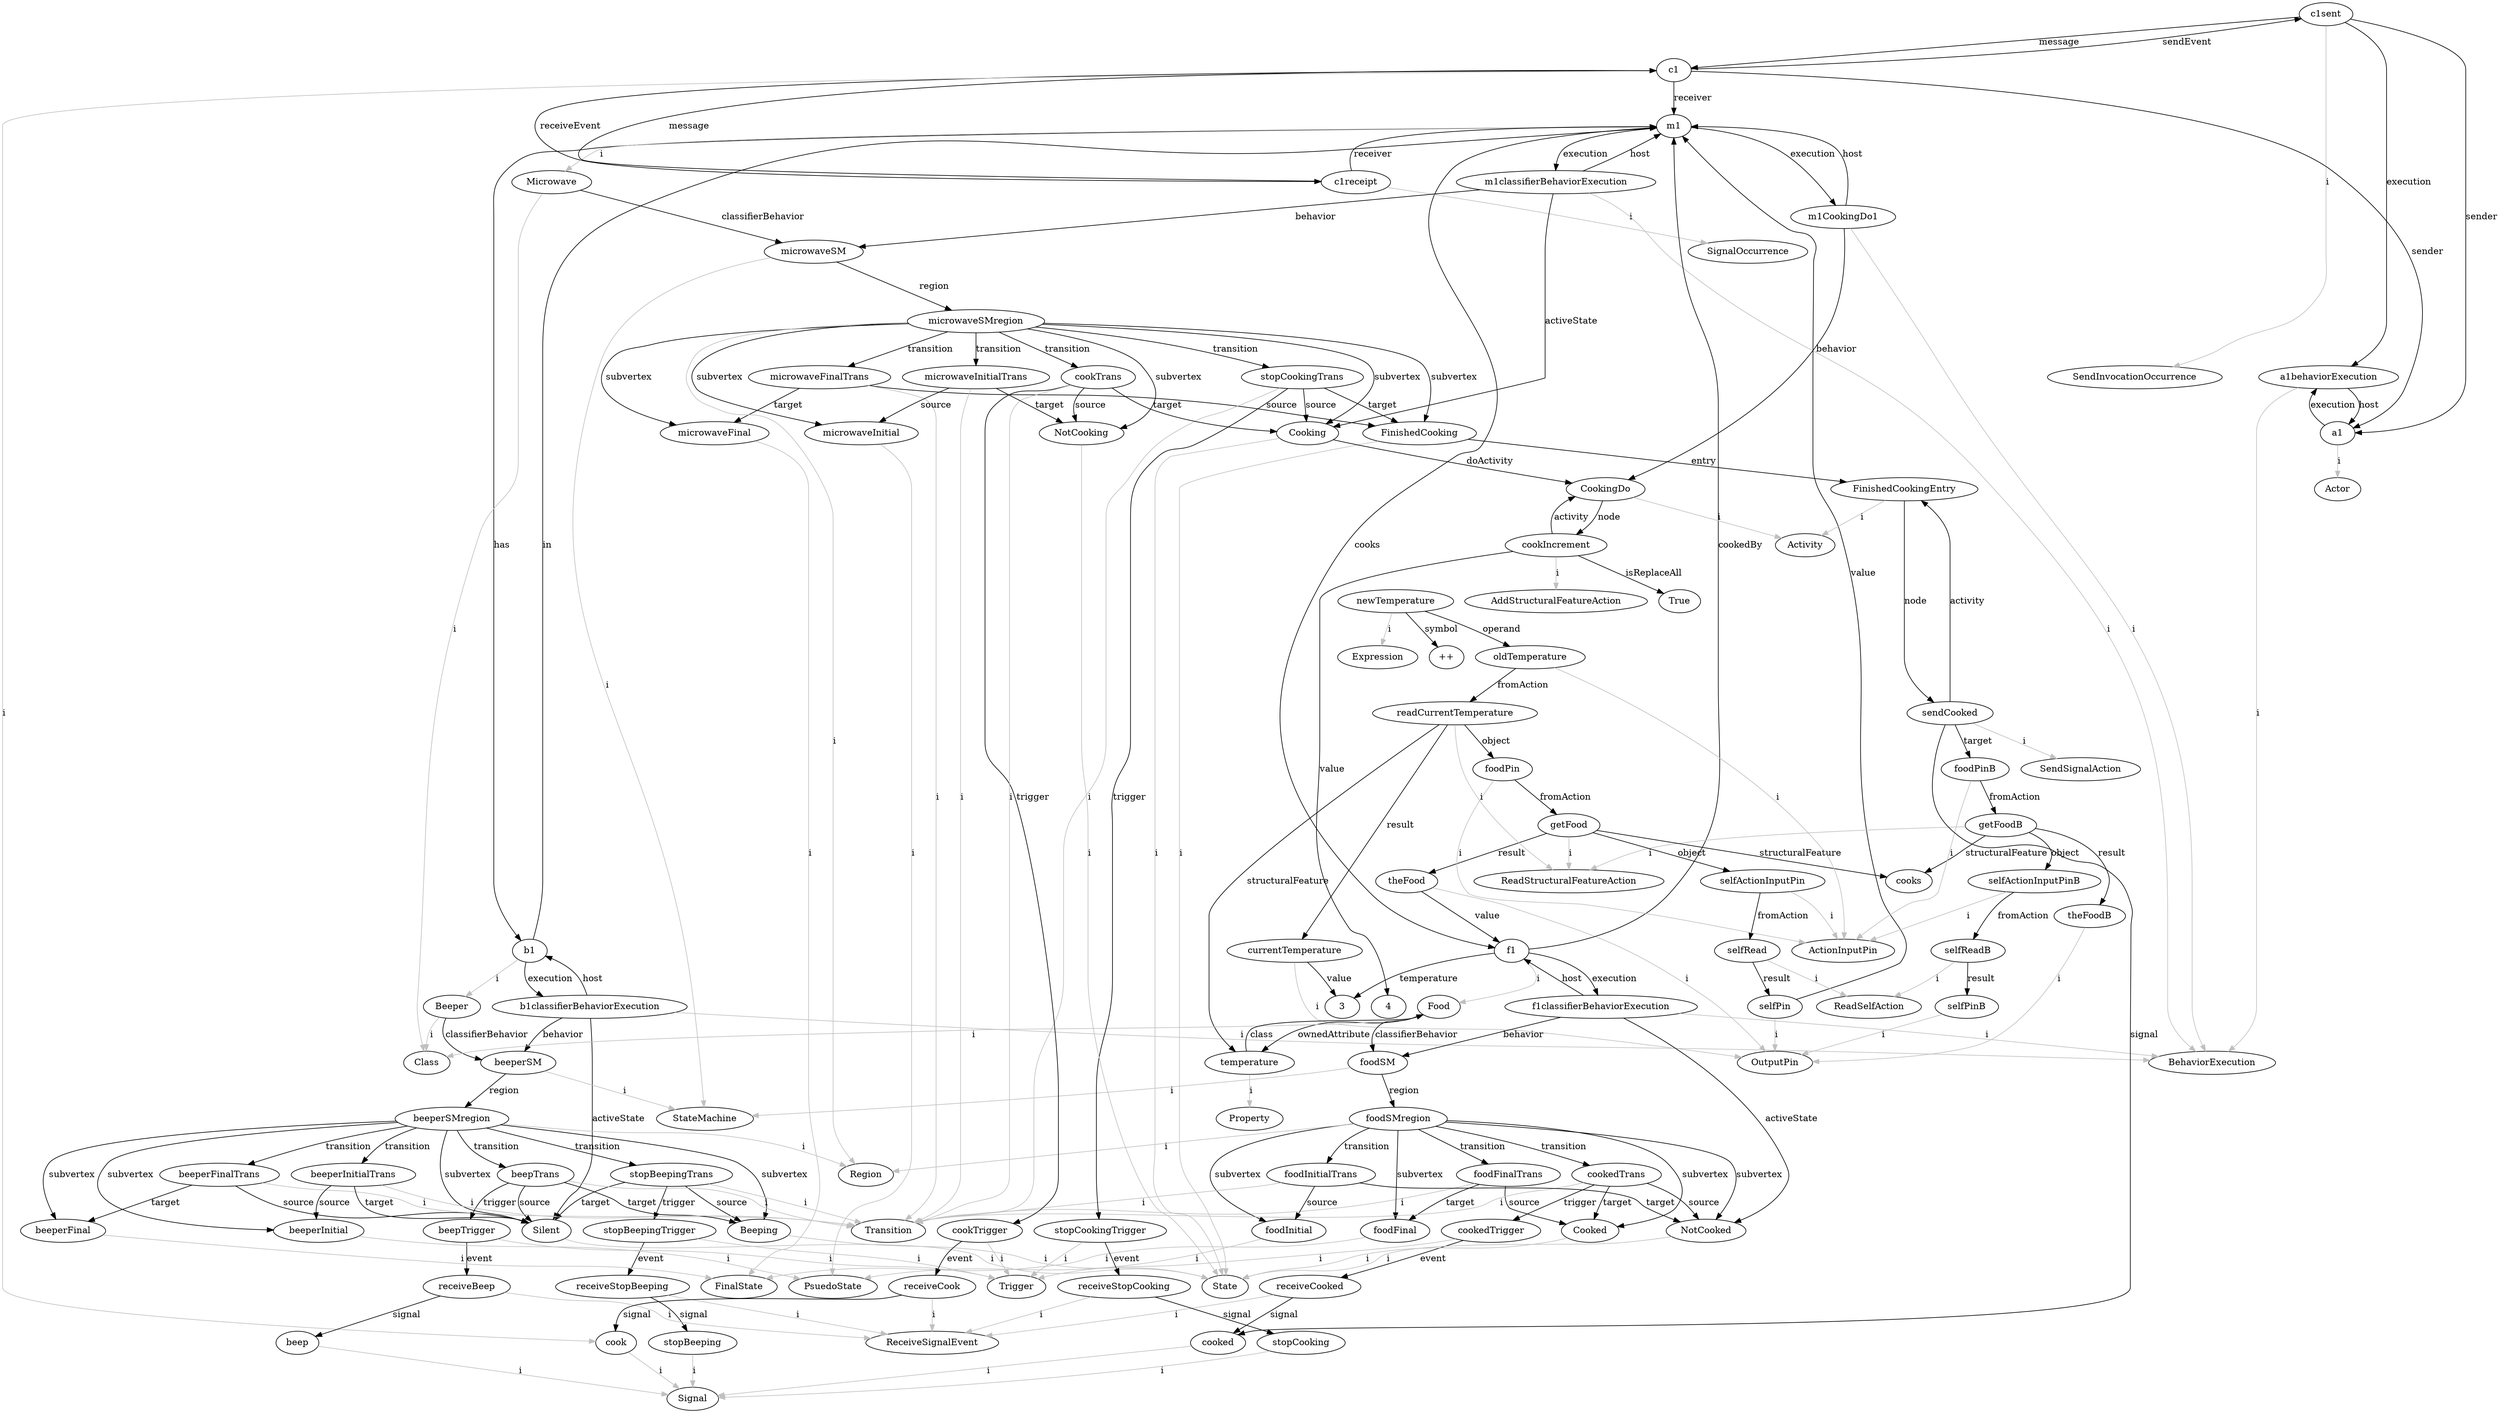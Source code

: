 digraph anonymous {
"c1sent" [  ]
"c1" [  ]
"m1" [  ]
"c1receipt" [  ]
"m1CookingDo1" [  ]
"m1classifierBehaviorExecution" [  ]
"selfPin" [  ]
"theFood" [  ]
"currentTemperature" [  ]
"cookIncrement" [  ]
"f1" [  ]
"sc1sent" [  style = invis  ]
"sc1" [  style = invis  ]
"sc1receipt" [  style = invis  ]
"m1FinishedCookingEntry1" [  style = invis  ]
"b1classifierBehaviorExecution" [  ]
"f1classifierBehaviorExecution" [  ]
"a1behaviorExecution" [  ]
"a1" [  ]
"b1" [  ]
"selfPinB" [  ]
"selfReadB" [  ]
"selfActionInputPinB" [  ]
"getFoodB" [  ]
"theFoodB" [  ]
"foodPinB" [  ]
"sendCooked" [  ]
"FinishedCookingEntry" [  ]
"FinishedCooking" [  ]
"selfRead" [  ]
"selfActionInputPin" [  ]
"getFood" [  ]
"foodPin" [  ]
"readCurrentTemperature" [  ]
"oldTemperature" [  ]
"newTemperature" [  ]
"CookingDo" [  ]
"Cooking" [  ]
"beeperFinalTrans" [  ]
"beeperSMregion" [  ]
"stopBeeping" [  ]
"receiveStopBeeping" [  ]
"stopBeepingTrigger" [  ]
"stopBeepingTrans" [  ]
"beep" [  ]
"receiveBeep" [  ]
"beepTrigger" [  ]
"beepTrans" [  ]
"beeperInitialTrans" [  ]
"beeperFinal" [  ]
"Beeping" [  ]
"Silent" [  ]
"beeperInitial" [  ]
"beeperSM" [  ]
"Beeper" [  ]
"foodFinalTrans" [  ]
"foodSMregion" [  ]
"cooked" [  ]
"receiveCooked" [  ]
"cookedTrigger" [  ]
"cookedTrans" [  ]
"foodInitialTrans" [  ]
"foodFinal" [  ]
"Cooked" [  ]
"NotCooked" [  ]
"foodInitial" [  ]
"foodSM" [  ]
"Food" [  ]
"microwaveFinalTrans" [  ]
"microwaveSMregion" [  ]
"stopCooking" [  ]
"receiveStopCooking" [  ]
"stopCookingTrigger" [  ]
"stopCookingTrans" [  ]
"cook" [  ]
"receiveCook" [  ]
"cookTrigger" [  ]
"cookTrans" [  ]
"microwaveInitialTrans" [  ]
"microwaveFinal" [  ]
"NotCooking" [  ]
"microwaveInitial" [  ]
"microwaveSM" [  ]
"Microwave" [  ]
"temperature" [  ]
"SendInvocationOccurrence" [  ]
"SignalOccurrence" [  ]
"BehaviorExecution" [  ]
"3" [  ]
"4" [  ]
"OutputPin" [  ]
"ReadSelfAction" [  ]
"ActionInputPin" [  ]
"cooks" [  ]
"ReadStructuralFeatureAction" [  ]
"SendSignalAction" [  ]
"Activity" [  ]
"++" [  ]
"Expression" [  ]
"True" [  ]
"AddStructuralFeatureAction" [  ]
"Transition" [  ]
"Signal" [  ]
"ReceiveSignalEvent" [  ]
"Trigger" [  ]
"FinalState" [  ]
"State" [  ]
"PsuedoState" [  ]
"Region" [  ]
"StateMachine" [  ]
"Property" [  ]
"Actor" [  ]
"Class" [  ]
"c1sent" -> "a1behaviorExecution" [label = "execution"   ]
"c1sent" -> "a1" [label = "sender"   ]
"c1sent" -> "c1" [label = "message"   ]
"c1sent" -> "SendInvocationOccurrence" [label = "i" , color=grey  ]
"c1" -> "c1sent" [label = "sendEvent"   ]
"m1" -> "c1receipt" [label = "pool"   style = invis  ]
"c1receipt" -> "m1" [label = "receiver"   ]
"c1receipt" -> "c1" [label = "message"   ]
"c1receipt" -> "SignalOccurrence" [label = "i" , color=grey  ]
"c1" -> "c1receipt" [label = "receiveEvent"   ]
"c1" -> "m1" [label = "receiver"   ]
"c1" -> "a1" [label = "sender"   ]
"c1" -> "cook" [label = "i" , color=grey  ]
"m1CookingDo1" -> "CookingDo" [label = "behavior"   ]
"m1" -> "m1CookingDo1" [label = "execution"   ]
"m1CookingDo1" -> "m1" [label = "host"   ]
"m1CookingDo1" -> "BehaviorExecution" [label = "i" , color=grey  ]
"m1classifierBehaviorExecution" -> "Cooking" [label = "activeState"   ]
"selfPin" -> "m1" [label = "value"   ]
"theFood" -> "f1" [label = "value"   ]
"currentTemperature" -> "3" [label = "value"   ]
"cookIncrement" -> "4" [label = "value"   ]
"f1" -> "4" [label = "temperature"   style = invis  ]
"sc1sent" -> "a1behaviorExecution" [label = "execution"   style = invis  ]
"sc1sent" -> "a1" [label = "sender"   style = invis  ]
"sc1sent" -> "sc1" [label = "message"   style = invis  ]
"sc1sent" -> "SendInvocationOccurrence" [label = "i"   style = invis  ]
"sc1" -> "sc1sent" [label = "sendEvent"   style = invis  ]
"m1" -> "sc1receipt" [label = "pool"   style = invis  ]
"sc1receipt" -> "m1" [label = "receiver"   style = invis  ]
"sc1receipt" -> "sc1" [label = "message"   style = invis  ]
"sc1receipt" -> "SignalOccurrence" [label = "i"   style = invis  ]
"sc1" -> "sc1receipt" [label = "receiveEvent"   style = invis  ]
"sc1" -> "m1" [label = "receiver"   style = invis  ]
"sc1" -> "a1" [label = "sender"   style = invis  ]
"sc1" -> "stopCooking" [label = "i"   style = invis  ]
"m1FinishedCookingEntry1" -> "FinishedCookingEntry" [label = "behavior"   style = invis  ]
"m1" -> "m1FinishedCookingEntry1" [label = "execution"   style = invis  ]
"m1FinishedCookingEntry1" -> "m1" [label = "host"   style = invis  ]
"m1FinishedCookingEntry1" -> "BehaviorExecution" [label = "i"   style = invis  ]
"m1classifierBehaviorExecution" -> "FinishedCooking" [label = "activeState"   style = invis  ]
"b1classifierBehaviorExecution" -> "Silent" [label = "activeState"   ]
"f1classifierBehaviorExecution" -> "NotCooked" [label = "activeState"   ]
"m1classifierBehaviorExecution" -> "NotCooking" [label = "activeState"   style = invis  ]
"a1behaviorExecution" -> "a1" [label = "host"   ]
"a1" -> "a1behaviorExecution" [label = "execution"   ]
"a1behaviorExecution" -> "BehaviorExecution" [label = "i" , color=grey  ]
"b1classifierBehaviorExecution" -> "beeperSM" [label = "behavior"   ]
"b1classifierBehaviorExecution" -> "b1" [label = "host"   ]
"b1" -> "b1classifierBehaviorExecution" [label = "execution"   ]
"b1classifierBehaviorExecution" -> "BehaviorExecution" [label = "i" , color=grey  ]
"f1classifierBehaviorExecution" -> "foodSM" [label = "behavior"   ]
"f1classifierBehaviorExecution" -> "f1" [label = "host"   ]
"f1" -> "f1classifierBehaviorExecution" [label = "execution"   ]
"f1classifierBehaviorExecution" -> "BehaviorExecution" [label = "i" , color=grey  ]
"m1classifierBehaviorExecution" -> "microwaveSM" [label = "behavior"   ]
"m1classifierBehaviorExecution" -> "m1" [label = "host"   ]
"m1" -> "m1classifierBehaviorExecution" [label = "execution"   ]
"m1classifierBehaviorExecution" -> "BehaviorExecution" [label = "i" , color=grey  ]
"selfPinB" -> "OutputPin" [label = "i" , color=grey  ]
"selfReadB" -> "selfPinB" [label = "result"   ]
"selfReadB" -> "ReadSelfAction" [label = "i" , color=grey  ]
"selfActionInputPinB" -> "selfReadB" [label = "fromAction"   ]
"selfActionInputPinB" -> "ActionInputPin" [label = "i" , color=grey  ]
"getFoodB" -> "selfActionInputPinB" [label = "object"   ]
"getFoodB" -> "cooks" [label = "structuralFeature"   ]
"theFoodB" -> "OutputPin" [label = "i" , color=grey  ]
"getFoodB" -> "theFoodB" [label = "result"   ]
"getFoodB" -> "ReadStructuralFeatureAction" [label = "i" , color=grey  ]
"foodPinB" -> "getFoodB" [label = "fromAction"   ]
"foodPinB" -> "ActionInputPin" [label = "i" , color=grey  ]
"sendCooked" -> "foodPinB" [label = "target"   ]
"sendCooked" -> "cooked" [label = "signal"   ]
"FinishedCookingEntry" -> "sendCooked" [label = "node"   ]
"sendCooked" -> "FinishedCookingEntry" [label = "activity"   ]
"sendCooked" -> "SendSignalAction" [label = "i" , color=grey  ]
"FinishedCookingEntry" -> "Activity" [label = "i" , color=grey  ]
"FinishedCooking" -> "FinishedCookingEntry" [label = "entry"   ]
"selfPin" -> "OutputPin" [label = "i" , color=grey  ]
"selfRead" -> "selfPin" [label = "result"   ]
"selfRead" -> "ReadSelfAction" [label = "i" , color=grey  ]
"selfActionInputPin" -> "selfRead" [label = "fromAction"   ]
"selfActionInputPin" -> "ActionInputPin" [label = "i" , color=grey  ]
"getFood" -> "selfActionInputPin" [label = "object"   ]
"getFood" -> "cooks" [label = "structuralFeature"   ]
"theFood" -> "OutputPin" [label = "i" , color=grey  ]
"getFood" -> "theFood" [label = "result"   ]
"getFood" -> "ReadStructuralFeatureAction" [label = "i" , color=grey  ]
"foodPin" -> "getFood" [label = "fromAction"   ]
"foodPin" -> "ActionInputPin" [label = "i" , color=grey  ]
"readCurrentTemperature" -> "foodPin" [label = "object"   ]
"readCurrentTemperature" -> "temperature" [label = "structuralFeature"   ]
"currentTemperature" -> "OutputPin" [label = "i" , color=grey  ]
"readCurrentTemperature" -> "currentTemperature" [label = "result"   ]
"readCurrentTemperature" -> "ReadStructuralFeatureAction" [label = "i" , color=grey  ]
"oldTemperature" -> "readCurrentTemperature" [label = "fromAction"   ]
"oldTemperature" -> "ActionInputPin" [label = "i" , color=grey  ]
"newTemperature" -> "oldTemperature" [label = "operand"   ]
"newTemperature" -> "++" [label = "symbol"   ]
"newTemperature" -> "Expression" [label = "i" , color=grey  ]
"cookIncrement" -> "newTemperature" [label = "value"   style = invis  ]
"cookIncrement" -> "True" [label = "isReplaceAll"   ]
"CookingDo" -> "cookIncrement" [label = "node"   ]
"cookIncrement" -> "CookingDo" [label = "activity"   ]
"cookIncrement" -> "AddStructuralFeatureAction" [label = "i" , color=grey  ]
"CookingDo" -> "Activity" [label = "i" , color=grey  ]
"Cooking" -> "CookingDo" [label = "doActivity"   ]
"beeperFinalTrans" -> "beeperFinal" [label = "target"   ]
"beeperFinalTrans" -> "Silent" [label = "source"   ]
"beeperFinalTrans" -> "Transition" [label = "i" , color=grey  ]
"beeperSMregion" -> "beeperFinalTrans" [label = "transition"   ]
"stopBeeping" -> "Signal" [label = "i" , color=grey  ]
"receiveStopBeeping" -> "stopBeeping" [label = "signal"   ]
"receiveStopBeeping" -> "ReceiveSignalEvent" [label = "i" , color=grey  ]
"stopBeepingTrigger" -> "receiveStopBeeping" [label = "event"   ]
"stopBeepingTrigger" -> "Trigger" [label = "i" , color=grey  ]
"stopBeepingTrans" -> "stopBeepingTrigger" [label = "trigger"   ]
"stopBeepingTrans" -> "Silent" [label = "target"   ]
"stopBeepingTrans" -> "Beeping" [label = "source"   ]
"stopBeepingTrans" -> "Transition" [label = "i" , color=grey  ]
"beeperSMregion" -> "stopBeepingTrans" [label = "transition"   ]
"beep" -> "Signal" [label = "i" , color=grey  ]
"receiveBeep" -> "beep" [label = "signal"   ]
"receiveBeep" -> "ReceiveSignalEvent" [label = "i" , color=grey  ]
"beepTrigger" -> "receiveBeep" [label = "event"   ]
"beepTrigger" -> "Trigger" [label = "i" , color=grey  ]
"beepTrans" -> "beepTrigger" [label = "trigger"   ]
"beepTrans" -> "Beeping" [label = "target"   ]
"beepTrans" -> "Silent" [label = "source"   ]
"beepTrans" -> "Transition" [label = "i" , color=grey  ]
"beeperSMregion" -> "beepTrans" [label = "transition"   ]
"beeperInitialTrans" -> "Silent" [label = "target"   ]
"beeperInitialTrans" -> "beeperInitial" [label = "source"   ]
"beeperInitialTrans" -> "Transition" [label = "i" , color=grey  ]
"beeperSMregion" -> "beeperInitialTrans" [label = "transition"   ]
"beeperFinal" -> "FinalState" [label = "i" , color=grey  ]
"Beeping" -> "State" [label = "i" , color=grey  ]
"Silent" -> "State" [label = "i" , color=grey  ]
"beeperInitial" -> "PsuedoState" [label = "i" , color=grey  ]
"beeperSMregion" -> "beeperFinal" [label = "subvertex"   ]
"beeperSMregion" -> "Beeping" [label = "subvertex"   ]
"beeperSMregion" -> "Silent" [label = "subvertex"   ]
"beeperSMregion" -> "beeperInitial" [label = "subvertex"   ]
"beeperSMregion" -> "Region" [label = "i" , color=grey  ]
"beeperSM" -> "beeperSMregion" [label = "region"   ]
"beeperSM" -> "StateMachine" [label = "i" , color=grey  ]
"Beeper" -> "beeperSM" [label = "classifierBehavior"   ]
"foodFinalTrans" -> "foodFinal" [label = "target"   ]
"foodFinalTrans" -> "Cooked" [label = "source"   ]
"foodFinalTrans" -> "Transition" [label = "i" , color=grey  ]
"foodSMregion" -> "foodFinalTrans" [label = "transition"   ]
"cooked" -> "Signal" [label = "i" , color=grey  ]
"receiveCooked" -> "cooked" [label = "signal"   ]
"receiveCooked" -> "ReceiveSignalEvent" [label = "i" , color=grey  ]
"cookedTrigger" -> "receiveCooked" [label = "event"   ]
"cookedTrigger" -> "Trigger" [label = "i" , color=grey  ]
"cookedTrans" -> "cookedTrigger" [label = "trigger"   ]
"cookedTrans" -> "Cooked" [label = "target"   ]
"cookedTrans" -> "NotCooked" [label = "source"   ]
"cookedTrans" -> "Transition" [label = "i" , color=grey  ]
"foodSMregion" -> "cookedTrans" [label = "transition"   ]
"foodInitialTrans" -> "NotCooked" [label = "target"   ]
"foodInitialTrans" -> "foodInitial" [label = "source"   ]
"foodInitialTrans" -> "Transition" [label = "i" , color=grey  ]
"foodSMregion" -> "foodInitialTrans" [label = "transition"   ]
"foodFinal" -> "FinalState" [label = "i" , color=grey  ]
"Cooked" -> "State" [label = "i" , color=grey  ]
"NotCooked" -> "State" [label = "i" , color=grey  ]
"foodInitial" -> "PsuedoState" [label = "i" , color=grey  ]
"foodSMregion" -> "foodFinal" [label = "subvertex"   ]
"foodSMregion" -> "Cooked" [label = "subvertex"   ]
"foodSMregion" -> "NotCooked" [label = "subvertex"   ]
"foodSMregion" -> "foodInitial" [label = "subvertex"   ]
"foodSMregion" -> "Region" [label = "i" , color=grey  ]
"foodSM" -> "foodSMregion" [label = "region"   ]
"foodSM" -> "StateMachine" [label = "i" , color=grey  ]
"Food" -> "foodSM" [label = "classifierBehavior"   ]
"microwaveFinalTrans" -> "microwaveFinal" [label = "target"   ]
"microwaveFinalTrans" -> "FinishedCooking" [label = "source"   ]
"microwaveFinalTrans" -> "Transition" [label = "i" , color=grey  ]
"microwaveSMregion" -> "microwaveFinalTrans" [label = "transition"   ]
"stopCooking" -> "Signal" [label = "i" , color=grey  ]
"receiveStopCooking" -> "stopCooking" [label = "signal"   ]
"receiveStopCooking" -> "ReceiveSignalEvent" [label = "i" , color=grey  ]
"stopCookingTrigger" -> "receiveStopCooking" [label = "event"   ]
"stopCookingTrigger" -> "Trigger" [label = "i" , color=grey  ]
"stopCookingTrans" -> "stopCookingTrigger" [label = "trigger"   ]
"stopCookingTrans" -> "FinishedCooking" [label = "target"   ]
"stopCookingTrans" -> "Cooking" [label = "source"   ]
"stopCookingTrans" -> "Transition" [label = "i" , color=grey  ]
"microwaveSMregion" -> "stopCookingTrans" [label = "transition"   ]
"cook" -> "Signal" [label = "i" , color=grey  ]
"receiveCook" -> "cook" [label = "signal"   ]
"receiveCook" -> "ReceiveSignalEvent" [label = "i" , color=grey  ]
"cookTrigger" -> "receiveCook" [label = "event"   ]
"cookTrigger" -> "Trigger" [label = "i" , color=grey  ]
"cookTrans" -> "cookTrigger" [label = "trigger"   ]
"cookTrans" -> "Cooking" [label = "target"   ]
"cookTrans" -> "NotCooking" [label = "source"   ]
"cookTrans" -> "Transition" [label = "i" , color=grey  ]
"microwaveSMregion" -> "cookTrans" [label = "transition"   ]
"microwaveInitialTrans" -> "NotCooking" [label = "target"   ]
"microwaveInitialTrans" -> "microwaveInitial" [label = "source"   ]
"microwaveInitialTrans" -> "Transition" [label = "i" , color=grey  ]
"microwaveSMregion" -> "microwaveInitialTrans" [label = "transition"   ]
"microwaveFinal" -> "FinalState" [label = "i" , color=grey  ]
"FinishedCooking" -> "State" [label = "i" , color=grey  ]
"Cooking" -> "State" [label = "i" , color=grey  ]
"NotCooking" -> "State" [label = "i" , color=grey  ]
"microwaveInitial" -> "PsuedoState" [label = "i" , color=grey  ]
"microwaveSMregion" -> "microwaveFinal" [label = "subvertex"   ]
"microwaveSMregion" -> "FinishedCooking" [label = "subvertex"   ]
"microwaveSMregion" -> "Cooking" [label = "subvertex"   ]
"microwaveSMregion" -> "NotCooking" [label = "subvertex"   ]
"microwaveSMregion" -> "microwaveInitial" [label = "subvertex"   ]
"microwaveSMregion" -> "Region" [label = "i" , color=grey  ]
"microwaveSM" -> "microwaveSMregion" [label = "region"   ]
"microwaveSM" -> "StateMachine" [label = "i" , color=grey  ]
"Microwave" -> "microwaveSM" [label = "classifierBehavior"   ]
"f1" -> "3" [label = "temperature"   ]
"temperature" -> "Food" [label = "class"   ]
"temperature" -> "Property" [label = "i" , color=grey  ]
"Food" -> "temperature" [label = "ownedAttribute"   ]
"a1" -> "Actor" [label = "i" , color=grey  ]
"Beeper" -> "Class" [label = "i" , color=grey  ]
"Food" -> "Class" [label = "i" , color=grey  ]
"Microwave" -> "Class" [label = "i" , color=grey  ]
"b1" -> "Beeper" [label = "i" , color=grey  ]
"f1" -> "Food" [label = "i" , color=grey  ]
"m1" -> "Microwave" [label = "i" , color=grey  ]
"b1" -> "m1" [label = "in"   ]
"m1" -> "b1" [label = "has"   ]
"f1" -> "m1" [label = "cookedBy"   ]
"m1" -> "f1" [label = "cooks"   ]
}